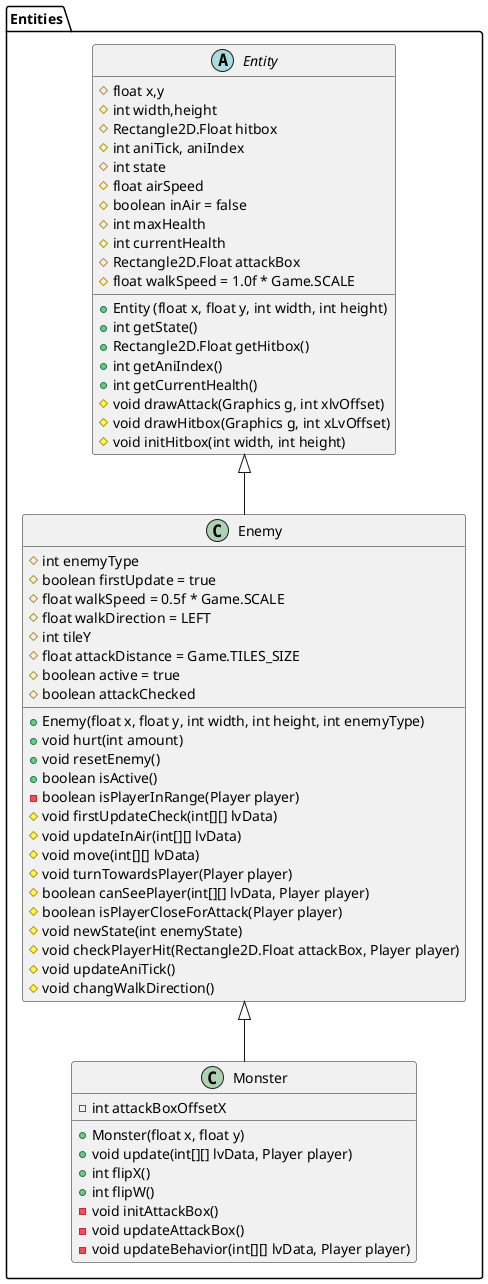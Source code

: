 @startuml
package Entities{
    class Enemy extends Entity{
        # int enemyType
        # boolean firstUpdate = true
        # float walkSpeed = 0.5f * Game.SCALE
        # float walkDirection = LEFT
        # int tileY
        # float attackDistance = Game.TILES_SIZE
        # boolean active = true
        # boolean attackChecked

            + Enemy(float x, float y, int width, int height, int enemyType)
            + void hurt(int amount)
            + void resetEnemy()
            + boolean isActive()
            - boolean isPlayerInRange(Player player)
            # void firstUpdateCheck(int[][] lvData)
            # void updateInAir(int[][] lvData)
            # void move(int[][] lvData)
            # void turnTowardsPlayer(Player player)
            # boolean canSeePlayer(int[][] lvData, Player player)
            # boolean isPlayerCloseForAttack(Player player)
            # void newState(int enemyState)
            # void checkPlayerHit(Rectangle2D.Float attackBox, Player player)
            # void updateAniTick()
            # void changWalkDirection()

    }

    abstract class Entity {
        # float x,y
        # int width,height
        # Rectangle2D.Float hitbox
        # int aniTick, aniIndex
        # int state
        # float airSpeed
        # boolean inAir = false
        # int maxHealth
        # int currentHealth
        # Rectangle2D.Float attackBox
        # float walkSpeed = 1.0f * Game.SCALE

            + Entity (float x, float y, int width, int height)
            + int getState()
            + Rectangle2D.Float getHitbox()
            + int getAniIndex()
            + int getCurrentHealth()
            # void drawAttack(Graphics g, int xlvOffset)
            # void drawHitbox(Graphics g, int xLvOffset)
            # void initHitbox(int width, int height)

    }

    class Monster extends Enemy {
        + Monster(float x, float y)
        + void update(int[][] lvData, Player player)
        + int flipX()
        + int flipW()
        - void initAttackBox()
        - int attackBoxOffsetX
        - void updateAttackBox()
        - void updateBehavior(int[][] lvData, Player player)
    }
}
@enduml